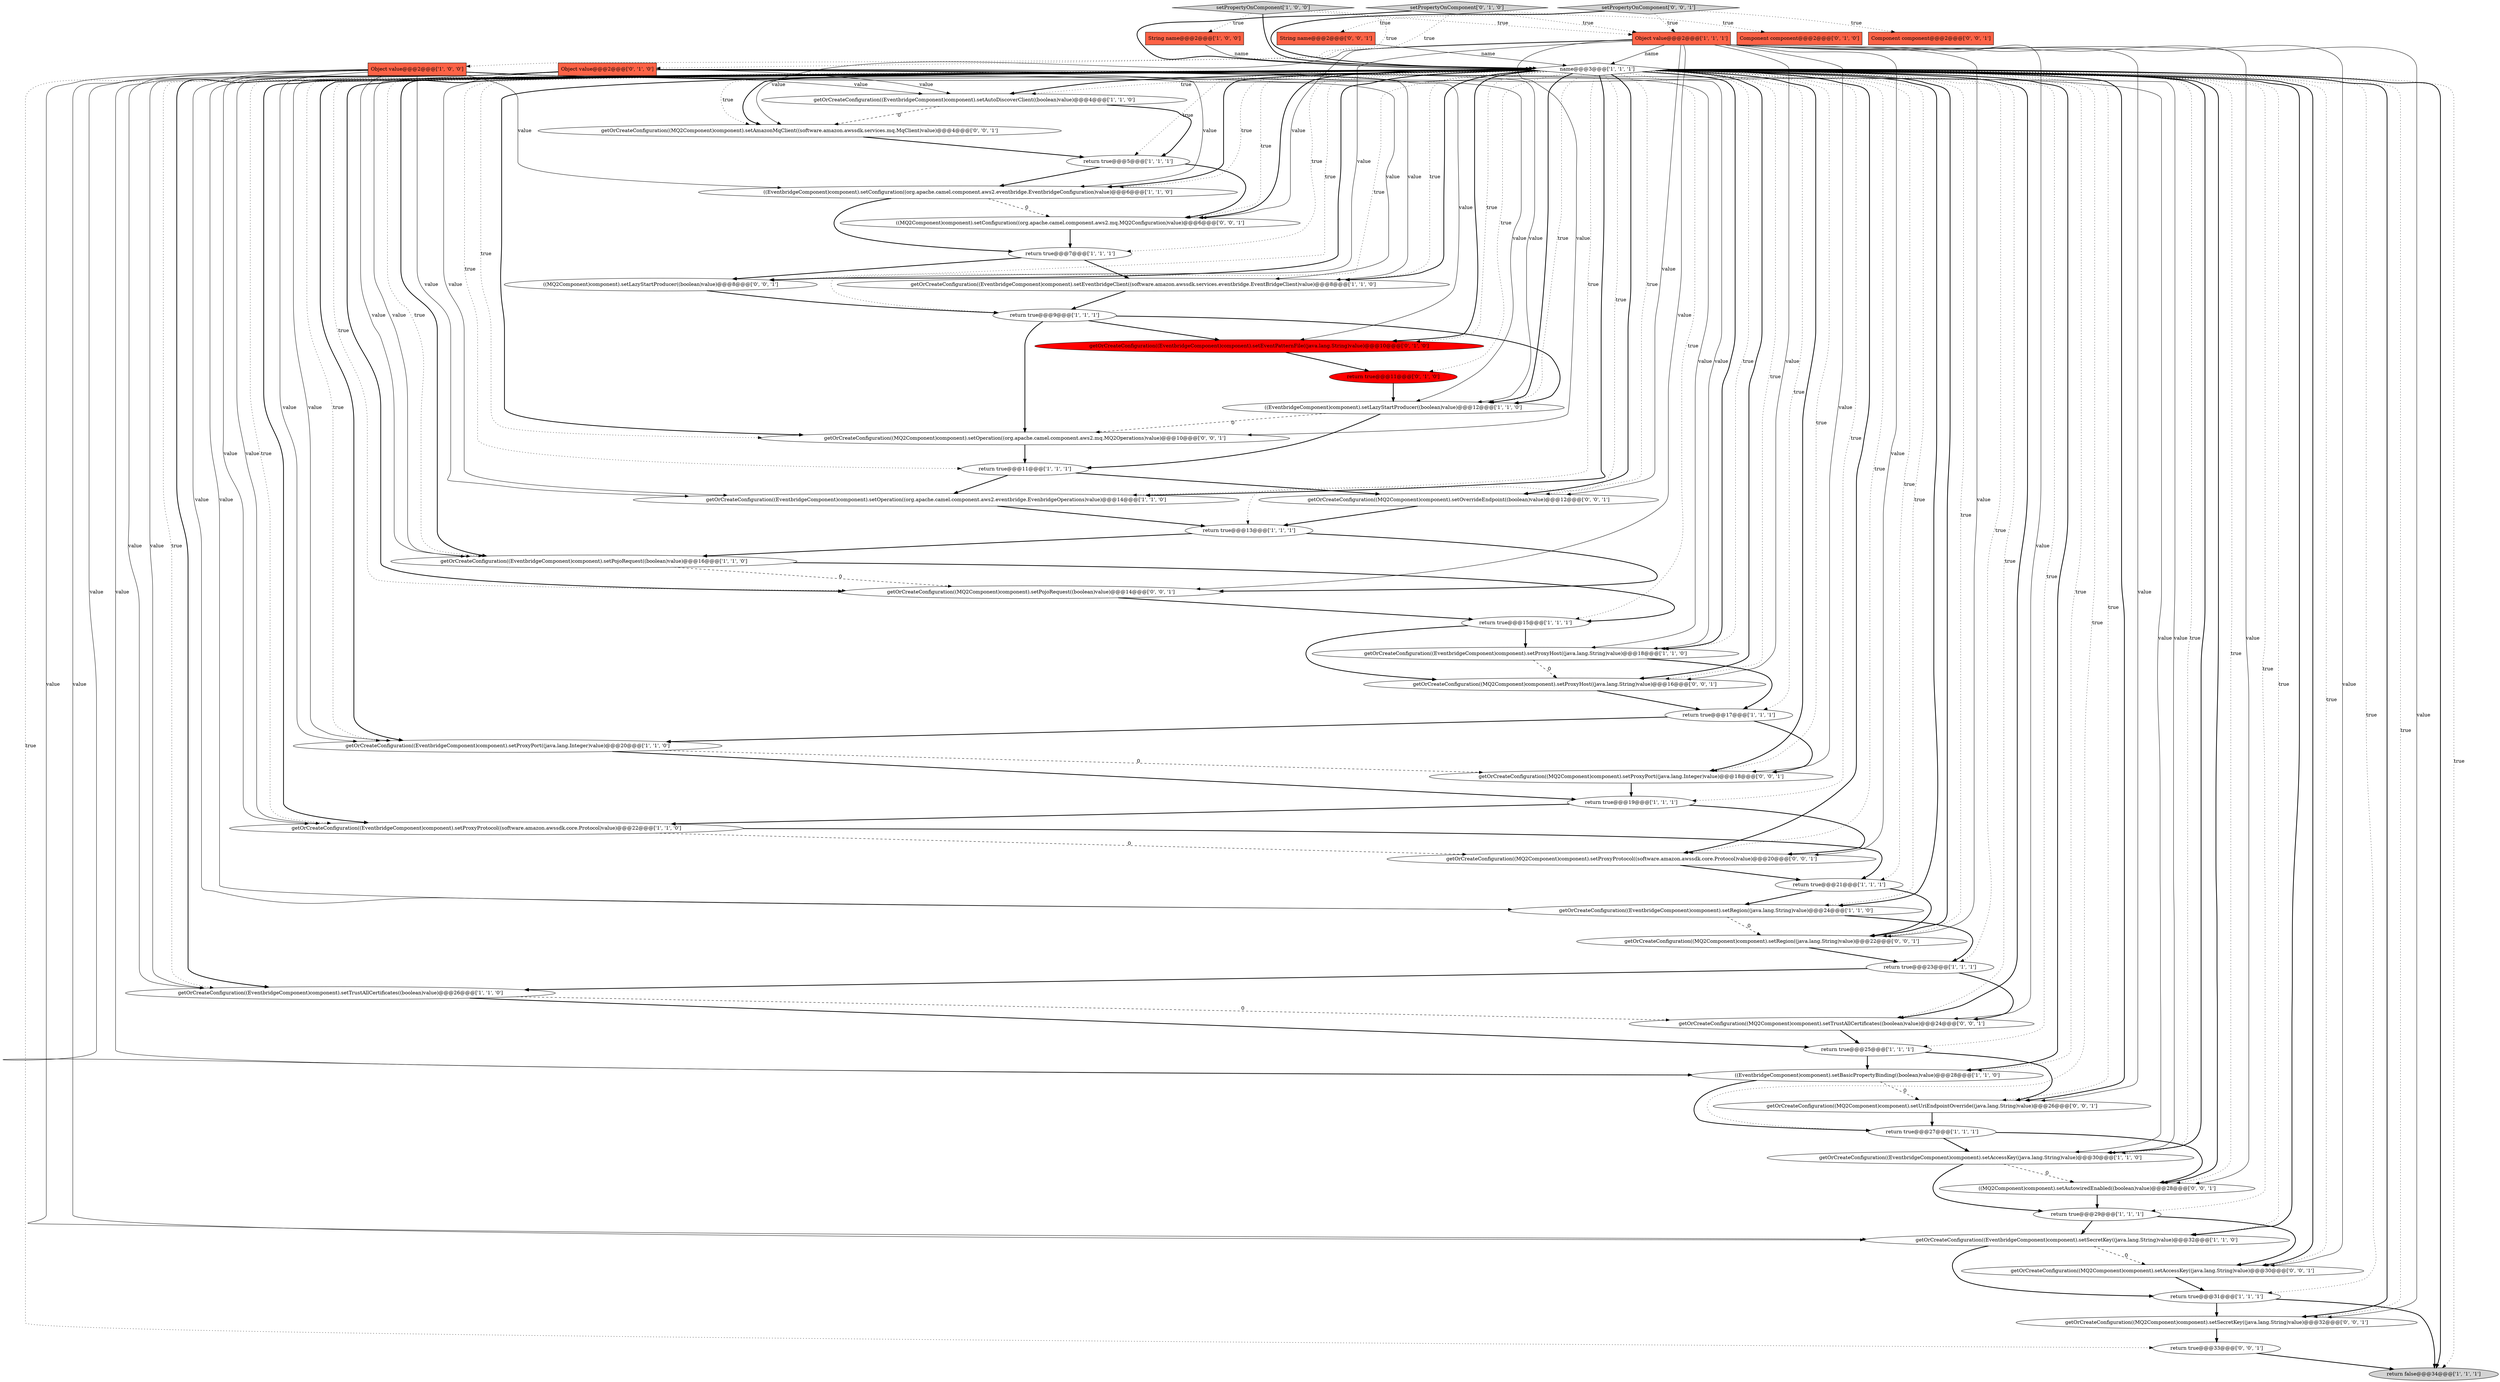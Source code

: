 digraph {
36 [style = filled, label = "getOrCreateConfiguration((EventbridgeComponent)component).setEventPatternFile((java.lang.String)value)@@@10@@@['0', '1', '0']", fillcolor = red, shape = ellipse image = "AAA1AAABBB2BBB"];
45 [style = filled, label = "getOrCreateConfiguration((MQ2Component)component).setProxyProtocol((software.amazon.awssdk.core.Protocol)value)@@@20@@@['0', '0', '1']", fillcolor = white, shape = ellipse image = "AAA0AAABBB3BBB"];
22 [style = filled, label = "return true@@@7@@@['1', '1', '1']", fillcolor = white, shape = ellipse image = "AAA0AAABBB1BBB"];
37 [style = filled, label = "return true@@@11@@@['0', '1', '0']", fillcolor = red, shape = ellipse image = "AAA1AAABBB2BBB"];
9 [style = filled, label = "getOrCreateConfiguration((EventbridgeComponent)component).setSecretKey((java.lang.String)value)@@@32@@@['1', '1', '0']", fillcolor = white, shape = ellipse image = "AAA0AAABBB1BBB"];
27 [style = filled, label = "getOrCreateConfiguration((EventbridgeComponent)component).setTrustAllCertificates((boolean)value)@@@26@@@['1', '1', '0']", fillcolor = white, shape = ellipse image = "AAA0AAABBB1BBB"];
38 [style = filled, label = "setPropertyOnComponent['0', '1', '0']", fillcolor = lightgray, shape = diamond image = "AAA0AAABBB2BBB"];
48 [style = filled, label = "return true@@@33@@@['0', '0', '1']", fillcolor = white, shape = ellipse image = "AAA0AAABBB3BBB"];
19 [style = filled, label = "String name@@@2@@@['1', '0', '0']", fillcolor = tomato, shape = box image = "AAA0AAABBB1BBB"];
53 [style = filled, label = "((MQ2Component)component).setLazyStartProducer((boolean)value)@@@8@@@['0', '0', '1']", fillcolor = white, shape = ellipse image = "AAA0AAABBB3BBB"];
43 [style = filled, label = "getOrCreateConfiguration((MQ2Component)component).setRegion((java.lang.String)value)@@@22@@@['0', '0', '1']", fillcolor = white, shape = ellipse image = "AAA0AAABBB3BBB"];
13 [style = filled, label = "return true@@@27@@@['1', '1', '1']", fillcolor = white, shape = ellipse image = "AAA0AAABBB1BBB"];
4 [style = filled, label = "Object value@@@2@@@['1', '0', '0']", fillcolor = tomato, shape = box image = "AAA0AAABBB1BBB"];
30 [style = filled, label = "return true@@@5@@@['1', '1', '1']", fillcolor = white, shape = ellipse image = "AAA0AAABBB1BBB"];
17 [style = filled, label = "return true@@@15@@@['1', '1', '1']", fillcolor = white, shape = ellipse image = "AAA0AAABBB1BBB"];
21 [style = filled, label = "return true@@@31@@@['1', '1', '1']", fillcolor = white, shape = ellipse image = "AAA0AAABBB1BBB"];
54 [style = filled, label = "getOrCreateConfiguration((MQ2Component)component).setPojoRequest((boolean)value)@@@14@@@['0', '0', '1']", fillcolor = white, shape = ellipse image = "AAA0AAABBB3BBB"];
3 [style = filled, label = "getOrCreateConfiguration((EventbridgeComponent)component).setAccessKey((java.lang.String)value)@@@30@@@['1', '1', '0']", fillcolor = white, shape = ellipse image = "AAA0AAABBB1BBB"];
35 [style = filled, label = "Object value@@@2@@@['0', '1', '0']", fillcolor = tomato, shape = box image = "AAA0AAABBB2BBB"];
32 [style = filled, label = "getOrCreateConfiguration((EventbridgeComponent)component).setRegion((java.lang.String)value)@@@24@@@['1', '1', '0']", fillcolor = white, shape = ellipse image = "AAA0AAABBB1BBB"];
2 [style = filled, label = "getOrCreateConfiguration((EventbridgeComponent)component).setOperation((org.apache.camel.component.aws2.eventbridge.EvenbridgeOperations)value)@@@14@@@['1', '1', '0']", fillcolor = white, shape = ellipse image = "AAA0AAABBB1BBB"];
11 [style = filled, label = "((EventbridgeComponent)component).setBasicPropertyBinding((boolean)value)@@@28@@@['1', '1', '0']", fillcolor = white, shape = ellipse image = "AAA0AAABBB1BBB"];
41 [style = filled, label = "getOrCreateConfiguration((MQ2Component)component).setProxyHost((java.lang.String)value)@@@16@@@['0', '0', '1']", fillcolor = white, shape = ellipse image = "AAA0AAABBB3BBB"];
29 [style = filled, label = "((EventbridgeComponent)component).setConfiguration((org.apache.camel.component.aws2.eventbridge.EventbridgeConfiguration)value)@@@6@@@['1', '1', '0']", fillcolor = white, shape = ellipse image = "AAA0AAABBB1BBB"];
52 [style = filled, label = "((MQ2Component)component).setAutowiredEnabled((boolean)value)@@@28@@@['0', '0', '1']", fillcolor = white, shape = ellipse image = "AAA0AAABBB3BBB"];
26 [style = filled, label = "getOrCreateConfiguration((EventbridgeComponent)component).setProxyProtocol((software.amazon.awssdk.core.Protocol)value)@@@22@@@['1', '1', '0']", fillcolor = white, shape = ellipse image = "AAA0AAABBB1BBB"];
20 [style = filled, label = "return true@@@21@@@['1', '1', '1']", fillcolor = white, shape = ellipse image = "AAA0AAABBB1BBB"];
56 [style = filled, label = "getOrCreateConfiguration((MQ2Component)component).setAccessKey((java.lang.String)value)@@@30@@@['0', '0', '1']", fillcolor = white, shape = ellipse image = "AAA0AAABBB3BBB"];
57 [style = filled, label = "((MQ2Component)component).setConfiguration((org.apache.camel.component.aws2.mq.MQ2Configuration)value)@@@6@@@['0', '0', '1']", fillcolor = white, shape = ellipse image = "AAA0AAABBB3BBB"];
55 [style = filled, label = "getOrCreateConfiguration((MQ2Component)component).setTrustAllCertificates((boolean)value)@@@24@@@['0', '0', '1']", fillcolor = white, shape = ellipse image = "AAA0AAABBB3BBB"];
1 [style = filled, label = "getOrCreateConfiguration((EventbridgeComponent)component).setProxyHost((java.lang.String)value)@@@18@@@['1', '1', '0']", fillcolor = white, shape = ellipse image = "AAA0AAABBB1BBB"];
50 [style = filled, label = "getOrCreateConfiguration((MQ2Component)component).setAmazonMqClient((software.amazon.awssdk.services.mq.MqClient)value)@@@4@@@['0', '0', '1']", fillcolor = white, shape = ellipse image = "AAA0AAABBB3BBB"];
14 [style = filled, label = "getOrCreateConfiguration((EventbridgeComponent)component).setProxyPort((java.lang.Integer)value)@@@20@@@['1', '1', '0']", fillcolor = white, shape = ellipse image = "AAA0AAABBB1BBB"];
5 [style = filled, label = "return true@@@25@@@['1', '1', '1']", fillcolor = white, shape = ellipse image = "AAA0AAABBB1BBB"];
47 [style = filled, label = "getOrCreateConfiguration((MQ2Component)component).setProxyPort((java.lang.Integer)value)@@@18@@@['0', '0', '1']", fillcolor = white, shape = ellipse image = "AAA0AAABBB3BBB"];
10 [style = filled, label = "return true@@@29@@@['1', '1', '1']", fillcolor = white, shape = ellipse image = "AAA0AAABBB1BBB"];
0 [style = filled, label = "return true@@@11@@@['1', '1', '1']", fillcolor = white, shape = ellipse image = "AAA0AAABBB1BBB"];
33 [style = filled, label = "name@@@3@@@['1', '1', '1']", fillcolor = white, shape = diamond image = "AAA0AAABBB1BBB"];
42 [style = filled, label = "getOrCreateConfiguration((MQ2Component)component).setSecretKey((java.lang.String)value)@@@32@@@['0', '0', '1']", fillcolor = white, shape = ellipse image = "AAA0AAABBB3BBB"];
44 [style = filled, label = "getOrCreateConfiguration((MQ2Component)component).setOverrideEndpoint((boolean)value)@@@12@@@['0', '0', '1']", fillcolor = white, shape = ellipse image = "AAA0AAABBB3BBB"];
8 [style = filled, label = "setPropertyOnComponent['1', '0', '0']", fillcolor = lightgray, shape = diamond image = "AAA0AAABBB1BBB"];
15 [style = filled, label = "return true@@@23@@@['1', '1', '1']", fillcolor = white, shape = ellipse image = "AAA0AAABBB1BBB"];
51 [style = filled, label = "setPropertyOnComponent['0', '0', '1']", fillcolor = lightgray, shape = diamond image = "AAA0AAABBB3BBB"];
49 [style = filled, label = "getOrCreateConfiguration((MQ2Component)component).setOperation((org.apache.camel.component.aws2.mq.MQ2Operations)value)@@@10@@@['0', '0', '1']", fillcolor = white, shape = ellipse image = "AAA0AAABBB3BBB"];
24 [style = filled, label = "return true@@@19@@@['1', '1', '1']", fillcolor = white, shape = ellipse image = "AAA0AAABBB1BBB"];
16 [style = filled, label = "return true@@@17@@@['1', '1', '1']", fillcolor = white, shape = ellipse image = "AAA0AAABBB1BBB"];
31 [style = filled, label = "return true@@@9@@@['1', '1', '1']", fillcolor = white, shape = ellipse image = "AAA0AAABBB1BBB"];
23 [style = filled, label = "((EventbridgeComponent)component).setLazyStartProducer((boolean)value)@@@12@@@['1', '1', '0']", fillcolor = white, shape = ellipse image = "AAA0AAABBB1BBB"];
6 [style = filled, label = "getOrCreateConfiguration((EventbridgeComponent)component).setPojoRequest((boolean)value)@@@16@@@['1', '1', '0']", fillcolor = white, shape = ellipse image = "AAA0AAABBB1BBB"];
34 [style = filled, label = "Component component@@@2@@@['0', '1', '0']", fillcolor = tomato, shape = box image = "AAA0AAABBB2BBB"];
40 [style = filled, label = "String name@@@2@@@['0', '0', '1']", fillcolor = tomato, shape = box image = "AAA0AAABBB3BBB"];
46 [style = filled, label = "Component component@@@2@@@['0', '0', '1']", fillcolor = tomato, shape = box image = "AAA0AAABBB3BBB"];
12 [style = filled, label = "getOrCreateConfiguration((EventbridgeComponent)component).setEventbridgeClient((software.amazon.awssdk.services.eventbridge.EventBridgeClient)value)@@@8@@@['1', '1', '0']", fillcolor = white, shape = ellipse image = "AAA0AAABBB1BBB"];
28 [style = filled, label = "Object value@@@2@@@['1', '1', '1']", fillcolor = tomato, shape = box image = "AAA0AAABBB1BBB"];
25 [style = filled, label = "getOrCreateConfiguration((EventbridgeComponent)component).setAutoDiscoverClient((boolean)value)@@@4@@@['1', '1', '0']", fillcolor = white, shape = ellipse image = "AAA0AAABBB1BBB"];
39 [style = filled, label = "getOrCreateConfiguration((MQ2Component)component).setUriEndpointOverride((java.lang.String)value)@@@26@@@['0', '0', '1']", fillcolor = white, shape = ellipse image = "AAA0AAABBB3BBB"];
7 [style = filled, label = "return true@@@13@@@['1', '1', '1']", fillcolor = white, shape = ellipse image = "AAA0AAABBB1BBB"];
18 [style = filled, label = "return false@@@34@@@['1', '1', '1']", fillcolor = lightgray, shape = ellipse image = "AAA0AAABBB1BBB"];
14->24 [style = bold, label=""];
15->55 [style = bold, label=""];
8->28 [style = dotted, label="true"];
33->3 [style = dotted, label="true"];
21->42 [style = bold, label=""];
38->34 [style = dotted, label="true"];
25->30 [style = bold, label=""];
28->53 [style = solid, label="value"];
33->48 [style = dotted, label="true"];
44->7 [style = bold, label=""];
33->50 [style = dotted, label="true"];
28->50 [style = solid, label="value"];
42->48 [style = bold, label=""];
23->49 [style = dashed, label="0"];
49->0 [style = bold, label=""];
33->14 [style = dotted, label="true"];
33->26 [style = dotted, label="true"];
8->4 [style = dotted, label="true"];
30->29 [style = bold, label=""];
21->18 [style = bold, label=""];
35->11 [style = solid, label="value"];
33->11 [style = bold, label=""];
28->43 [style = solid, label="value"];
33->18 [style = bold, label=""];
4->27 [style = solid, label="value"];
35->27 [style = solid, label="value"];
33->25 [style = bold, label=""];
33->42 [style = bold, label=""];
11->39 [style = dashed, label="0"];
9->56 [style = dashed, label="0"];
11->13 [style = bold, label=""];
32->43 [style = dashed, label="0"];
33->2 [style = dotted, label="true"];
9->21 [style = bold, label=""];
33->16 [style = dotted, label="true"];
33->56 [style = bold, label=""];
20->43 [style = bold, label=""];
16->14 [style = bold, label=""];
33->45 [style = bold, label=""];
48->18 [style = bold, label=""];
27->5 [style = bold, label=""];
4->2 [style = solid, label="value"];
4->11 [style = solid, label="value"];
33->37 [style = dotted, label="true"];
33->44 [style = bold, label=""];
33->27 [style = dotted, label="true"];
35->2 [style = solid, label="value"];
33->11 [style = dotted, label="true"];
33->13 [style = dotted, label="true"];
33->3 [style = bold, label=""];
26->45 [style = dashed, label="0"];
33->57 [style = dotted, label="true"];
5->39 [style = bold, label=""];
33->32 [style = dotted, label="true"];
50->30 [style = bold, label=""];
17->41 [style = bold, label=""];
28->44 [style = solid, label="value"];
33->44 [style = dotted, label="true"];
40->33 [style = solid, label="name"];
14->47 [style = dashed, label="0"];
54->17 [style = bold, label=""];
33->55 [style = dotted, label="true"];
33->41 [style = bold, label=""];
55->5 [style = bold, label=""];
33->27 [style = bold, label=""];
4->12 [style = solid, label="value"];
33->50 [style = bold, label=""];
33->29 [style = bold, label=""];
33->23 [style = bold, label=""];
3->10 [style = bold, label=""];
28->45 [style = solid, label="value"];
19->33 [style = solid, label="name"];
35->12 [style = solid, label="value"];
35->6 [style = solid, label="value"];
38->28 [style = dotted, label="true"];
33->47 [style = bold, label=""];
1->16 [style = bold, label=""];
56->21 [style = bold, label=""];
33->36 [style = bold, label=""];
7->6 [style = bold, label=""];
33->18 [style = dotted, label="true"];
4->23 [style = solid, label="value"];
33->45 [style = dotted, label="true"];
5->11 [style = bold, label=""];
0->44 [style = bold, label=""];
36->37 [style = bold, label=""];
38->33 [style = bold, label=""];
12->31 [style = bold, label=""];
51->28 [style = dotted, label="true"];
33->10 [style = dotted, label="true"];
26->20 [style = bold, label=""];
8->19 [style = dotted, label="true"];
27->55 [style = dashed, label="0"];
33->39 [style = dotted, label="true"];
33->31 [style = dotted, label="true"];
6->17 [style = bold, label=""];
33->0 [style = dotted, label="true"];
8->33 [style = bold, label=""];
33->52 [style = bold, label=""];
33->52 [style = dotted, label="true"];
17->1 [style = bold, label=""];
33->6 [style = dotted, label="true"];
28->41 [style = solid, label="value"];
33->12 [style = dotted, label="true"];
39->13 [style = bold, label=""];
33->55 [style = bold, label=""];
28->56 [style = solid, label="value"];
28->54 [style = solid, label="value"];
31->36 [style = bold, label=""];
28->39 [style = solid, label="value"];
31->49 [style = bold, label=""];
33->9 [style = dotted, label="true"];
33->49 [style = dotted, label="true"];
33->57 [style = bold, label=""];
28->47 [style = solid, label="value"];
33->17 [style = dotted, label="true"];
33->12 [style = bold, label=""];
45->20 [style = bold, label=""];
7->54 [style = bold, label=""];
23->0 [style = bold, label=""];
33->47 [style = dotted, label="true"];
24->45 [style = bold, label=""];
33->26 [style = bold, label=""];
28->42 [style = solid, label="value"];
4->25 [style = solid, label="value"];
33->53 [style = dotted, label="true"];
24->26 [style = bold, label=""];
33->25 [style = dotted, label="true"];
4->14 [style = solid, label="value"];
33->54 [style = dotted, label="true"];
33->21 [style = dotted, label="true"];
47->24 [style = bold, label=""];
28->57 [style = solid, label="value"];
33->43 [style = bold, label=""];
33->29 [style = dotted, label="true"];
4->9 [style = solid, label="value"];
33->24 [style = dotted, label="true"];
51->40 [style = dotted, label="true"];
33->41 [style = dotted, label="true"];
33->32 [style = bold, label=""];
41->16 [style = bold, label=""];
10->9 [style = bold, label=""];
33->49 [style = bold, label=""];
13->52 [style = bold, label=""];
4->1 [style = solid, label="value"];
4->3 [style = solid, label="value"];
33->2 [style = bold, label=""];
25->50 [style = dashed, label="0"];
6->54 [style = dashed, label="0"];
33->7 [style = dotted, label="true"];
3->52 [style = dashed, label="0"];
33->14 [style = bold, label=""];
29->57 [style = dashed, label="0"];
31->23 [style = bold, label=""];
10->56 [style = bold, label=""];
35->25 [style = solid, label="value"];
16->47 [style = bold, label=""];
33->43 [style = dotted, label="true"];
35->3 [style = solid, label="value"];
33->6 [style = bold, label=""];
0->2 [style = bold, label=""];
4->6 [style = solid, label="value"];
30->57 [style = bold, label=""];
20->32 [style = bold, label=""];
35->29 [style = solid, label="value"];
35->32 [style = solid, label="value"];
33->1 [style = bold, label=""];
52->10 [style = bold, label=""];
1->41 [style = dashed, label="0"];
53->31 [style = bold, label=""];
33->9 [style = bold, label=""];
37->23 [style = bold, label=""];
33->30 [style = dotted, label="true"];
33->53 [style = bold, label=""];
35->14 [style = solid, label="value"];
35->26 [style = solid, label="value"];
4->32 [style = solid, label="value"];
33->20 [style = dotted, label="true"];
33->36 [style = dotted, label="true"];
35->23 [style = solid, label="value"];
33->56 [style = dotted, label="true"];
35->1 [style = solid, label="value"];
33->23 [style = dotted, label="true"];
22->53 [style = bold, label=""];
28->52 [style = solid, label="value"];
35->36 [style = solid, label="value"];
33->42 [style = dotted, label="true"];
13->3 [style = bold, label=""];
33->15 [style = dotted, label="true"];
33->39 [style = bold, label=""];
43->15 [style = bold, label=""];
38->35 [style = dotted, label="true"];
22->12 [style = bold, label=""];
4->26 [style = solid, label="value"];
28->33 [style = solid, label="name"];
33->5 [style = dotted, label="true"];
35->9 [style = solid, label="value"];
33->1 [style = dotted, label="true"];
32->15 [style = bold, label=""];
4->29 [style = solid, label="value"];
28->49 [style = solid, label="value"];
28->55 [style = solid, label="value"];
29->22 [style = bold, label=""];
2->7 [style = bold, label=""];
33->22 [style = dotted, label="true"];
57->22 [style = bold, label=""];
15->27 [style = bold, label=""];
33->54 [style = bold, label=""];
51->46 [style = dotted, label="true"];
51->33 [style = bold, label=""];
}
